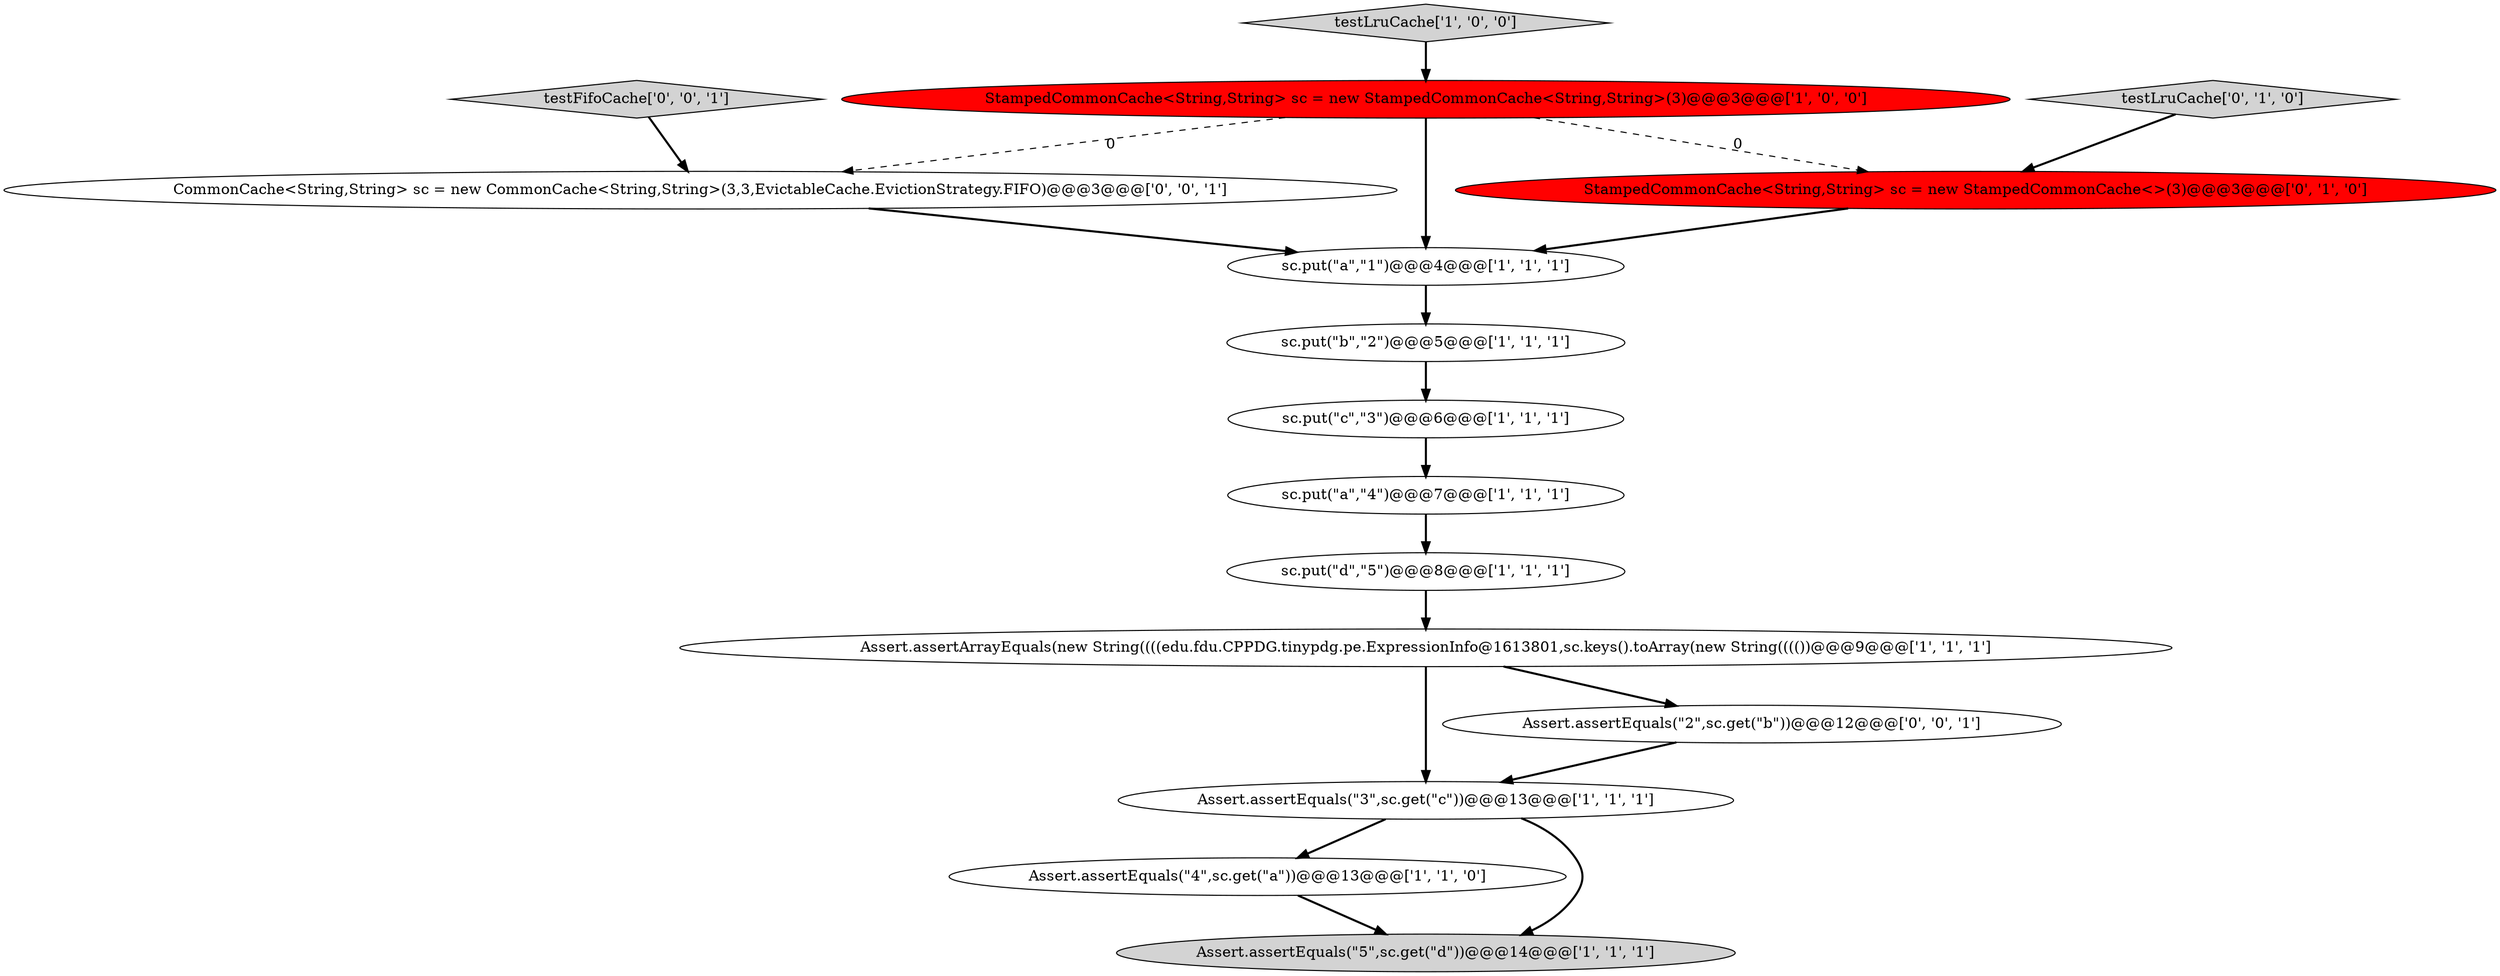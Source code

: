 digraph {
7 [style = filled, label = "Assert.assertEquals(\"3\",sc.get(\"c\"))@@@13@@@['1', '1', '1']", fillcolor = white, shape = ellipse image = "AAA0AAABBB1BBB"];
11 [style = filled, label = "testLruCache['0', '1', '0']", fillcolor = lightgray, shape = diamond image = "AAA0AAABBB2BBB"];
14 [style = filled, label = "Assert.assertEquals(\"2\",sc.get(\"b\"))@@@12@@@['0', '0', '1']", fillcolor = white, shape = ellipse image = "AAA0AAABBB3BBB"];
13 [style = filled, label = "CommonCache<String,String> sc = new CommonCache<String,String>(3,3,EvictableCache.EvictionStrategy.FIFO)@@@3@@@['0', '0', '1']", fillcolor = white, shape = ellipse image = "AAA0AAABBB3BBB"];
1 [style = filled, label = "testLruCache['1', '0', '0']", fillcolor = lightgray, shape = diamond image = "AAA0AAABBB1BBB"];
2 [style = filled, label = "sc.put(\"c\",\"3\")@@@6@@@['1', '1', '1']", fillcolor = white, shape = ellipse image = "AAA0AAABBB1BBB"];
9 [style = filled, label = "sc.put(\"a\",\"4\")@@@7@@@['1', '1', '1']", fillcolor = white, shape = ellipse image = "AAA0AAABBB1BBB"];
12 [style = filled, label = "StampedCommonCache<String,String> sc = new StampedCommonCache<>(3)@@@3@@@['0', '1', '0']", fillcolor = red, shape = ellipse image = "AAA1AAABBB2BBB"];
8 [style = filled, label = "sc.put(\"b\",\"2\")@@@5@@@['1', '1', '1']", fillcolor = white, shape = ellipse image = "AAA0AAABBB1BBB"];
0 [style = filled, label = "sc.put(\"d\",\"5\")@@@8@@@['1', '1', '1']", fillcolor = white, shape = ellipse image = "AAA0AAABBB1BBB"];
3 [style = filled, label = "Assert.assertEquals(\"4\",sc.get(\"a\"))@@@13@@@['1', '1', '0']", fillcolor = white, shape = ellipse image = "AAA0AAABBB1BBB"];
5 [style = filled, label = "Assert.assertArrayEquals(new String((((edu.fdu.CPPDG.tinypdg.pe.ExpressionInfo@1613801,sc.keys().toArray(new String(((())@@@9@@@['1', '1', '1']", fillcolor = white, shape = ellipse image = "AAA0AAABBB1BBB"];
15 [style = filled, label = "testFifoCache['0', '0', '1']", fillcolor = lightgray, shape = diamond image = "AAA0AAABBB3BBB"];
6 [style = filled, label = "sc.put(\"a\",\"1\")@@@4@@@['1', '1', '1']", fillcolor = white, shape = ellipse image = "AAA0AAABBB1BBB"];
4 [style = filled, label = "StampedCommonCache<String,String> sc = new StampedCommonCache<String,String>(3)@@@3@@@['1', '0', '0']", fillcolor = red, shape = ellipse image = "AAA1AAABBB1BBB"];
10 [style = filled, label = "Assert.assertEquals(\"5\",sc.get(\"d\"))@@@14@@@['1', '1', '1']", fillcolor = lightgray, shape = ellipse image = "AAA0AAABBB1BBB"];
5->7 [style = bold, label=""];
3->10 [style = bold, label=""];
1->4 [style = bold, label=""];
11->12 [style = bold, label=""];
15->13 [style = bold, label=""];
2->9 [style = bold, label=""];
9->0 [style = bold, label=""];
13->6 [style = bold, label=""];
8->2 [style = bold, label=""];
5->14 [style = bold, label=""];
4->13 [style = dashed, label="0"];
12->6 [style = bold, label=""];
4->6 [style = bold, label=""];
7->10 [style = bold, label=""];
7->3 [style = bold, label=""];
6->8 [style = bold, label=""];
4->12 [style = dashed, label="0"];
0->5 [style = bold, label=""];
14->7 [style = bold, label=""];
}
